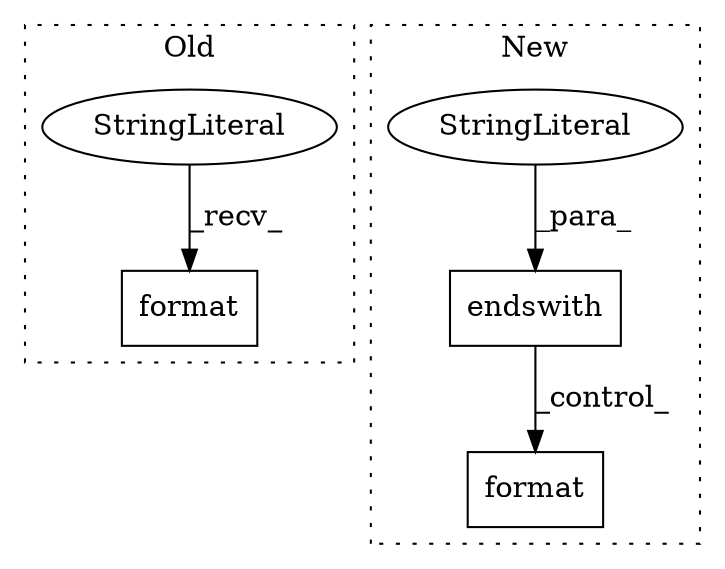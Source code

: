 digraph G {
subgraph cluster0 {
1 [label="format" a="32" s="26171,26182" l="7,1" shape="box"];
3 [label="StringLiteral" a="45" s="26132" l="38" shape="ellipse"];
label = "Old";
style="dotted";
}
subgraph cluster1 {
2 [label="endswith" a="32" s="26030,26045" l="9,1" shape="box"];
4 [label="StringLiteral" a="45" s="26039" l="6" shape="ellipse"];
5 [label="format" a="32" s="26504,26515" l="7,1" shape="box"];
label = "New";
style="dotted";
}
2 -> 5 [label="_control_"];
3 -> 1 [label="_recv_"];
4 -> 2 [label="_para_"];
}